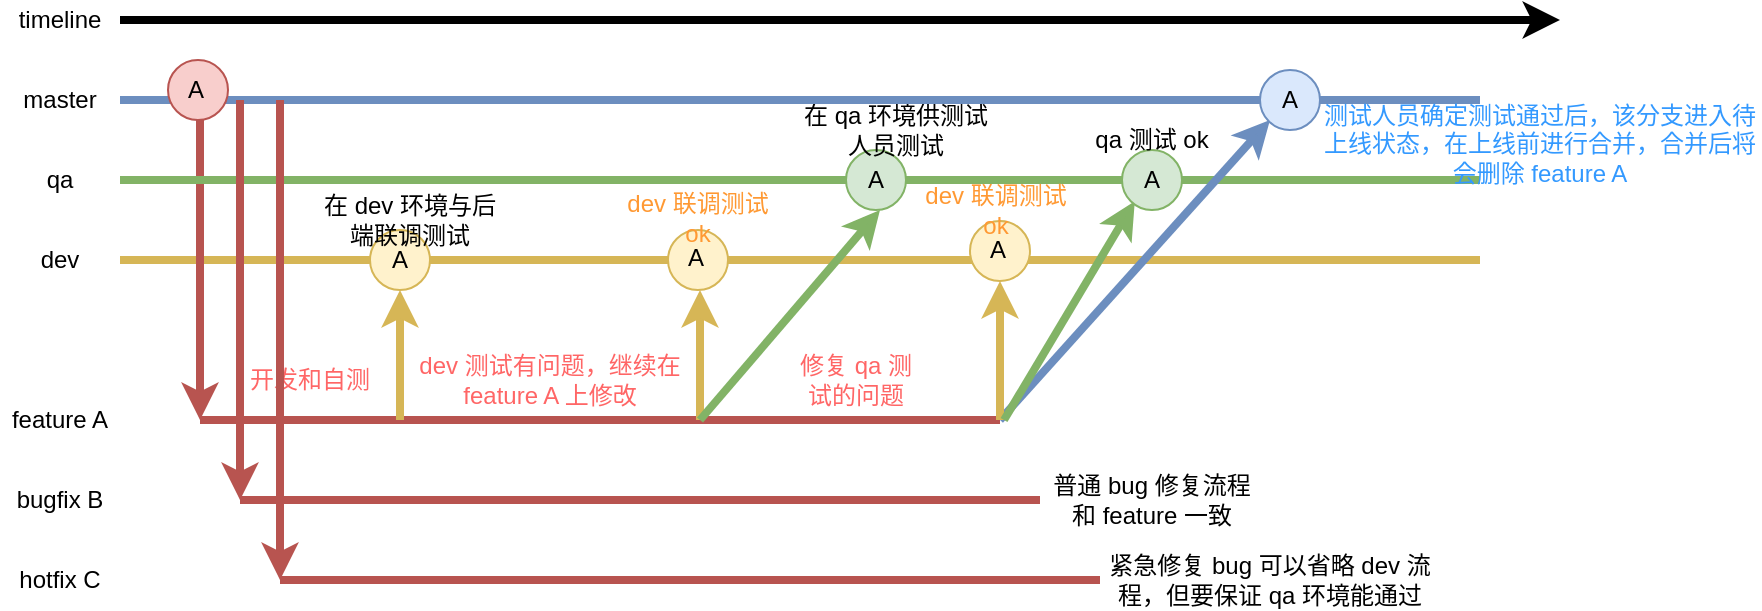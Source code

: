<mxfile version="11.1.4" type="github"><diagram id="2R2g4BDJ5oeD6XvTe4UX" name="Page-1"><mxGraphModel dx="946" dy="575" grid="1" gridSize="10" guides="1" tooltips="1" connect="1" arrows="1" fold="1" page="1" pageScale="1" pageWidth="827" pageHeight="1169" math="0" shadow="0"><root><mxCell id="0"/><mxCell id="1" parent="0"/><mxCell id="j1GOUVxF5-HQx3o1wiWT-2" value="" style="endArrow=classic;html=1;strokeWidth=4;" edge="1" parent="1"><mxGeometry width="50" height="50" relative="1" as="geometry"><mxPoint x="80" y="80" as="sourcePoint"/><mxPoint x="800" y="80" as="targetPoint"/></mxGeometry></mxCell><mxCell id="j1GOUVxF5-HQx3o1wiWT-3" value="" style="endArrow=none;html=1;fillColor=#dae8fc;strokeColor=#6c8ebf;strokeWidth=4;" edge="1" parent="1" source="j1GOUVxF5-HQx3o1wiWT-57"><mxGeometry width="50" height="50" relative="1" as="geometry"><mxPoint x="80" y="120" as="sourcePoint"/><mxPoint x="760" y="120" as="targetPoint"/></mxGeometry></mxCell><mxCell id="j1GOUVxF5-HQx3o1wiWT-4" value="" style="endArrow=none;html=1;fillColor=#d5e8d4;strokeColor=#82b366;strokeWidth=4;" edge="1" parent="1" source="j1GOUVxF5-HQx3o1wiWT-36"><mxGeometry width="50" height="50" relative="1" as="geometry"><mxPoint x="80" y="160" as="sourcePoint"/><mxPoint x="760" y="160" as="targetPoint"/></mxGeometry></mxCell><mxCell id="j1GOUVxF5-HQx3o1wiWT-5" value="" style="endArrow=none;html=1;fillColor=#fff2cc;strokeColor=#d6b656;strokeWidth=4;" edge="1" parent="1"><mxGeometry width="50" height="50" relative="1" as="geometry"><mxPoint x="80" y="200" as="sourcePoint"/><mxPoint x="760" y="200" as="targetPoint"/></mxGeometry></mxCell><mxCell id="j1GOUVxF5-HQx3o1wiWT-7" value="master" style="text;html=1;strokeColor=none;fillColor=none;align=center;verticalAlign=middle;whiteSpace=wrap;rounded=0;" vertex="1" parent="1"><mxGeometry x="30" y="110" width="40" height="20" as="geometry"/></mxCell><mxCell id="j1GOUVxF5-HQx3o1wiWT-8" value="qa" style="text;html=1;strokeColor=none;fillColor=none;align=center;verticalAlign=middle;whiteSpace=wrap;rounded=0;" vertex="1" parent="1"><mxGeometry x="30" y="150" width="40" height="20" as="geometry"/></mxCell><mxCell id="j1GOUVxF5-HQx3o1wiWT-9" value="dev" style="text;html=1;strokeColor=none;fillColor=none;align=center;verticalAlign=middle;whiteSpace=wrap;rounded=0;" vertex="1" parent="1"><mxGeometry x="30" y="190" width="40" height="20" as="geometry"/></mxCell><mxCell id="j1GOUVxF5-HQx3o1wiWT-11" value="timeline" style="text;html=1;strokeColor=none;fillColor=none;align=center;verticalAlign=middle;whiteSpace=wrap;rounded=0;" vertex="1" parent="1"><mxGeometry x="30" y="70" width="40" height="20" as="geometry"/></mxCell><mxCell id="j1GOUVxF5-HQx3o1wiWT-12" value="" style="endArrow=classic;html=1;strokeWidth=4;fillColor=#f8cecc;strokeColor=#b85450;" edge="1" parent="1"><mxGeometry width="50" height="50" relative="1" as="geometry"><mxPoint x="120" y="120" as="sourcePoint"/><mxPoint x="120" y="280" as="targetPoint"/></mxGeometry></mxCell><mxCell id="j1GOUVxF5-HQx3o1wiWT-13" value="" style="endArrow=none;html=1;strokeWidth=4;fillColor=#f8cecc;strokeColor=#b85450;" edge="1" parent="1"><mxGeometry width="50" height="50" relative="1" as="geometry"><mxPoint x="120" y="280" as="sourcePoint"/><mxPoint x="520" y="280" as="targetPoint"/></mxGeometry></mxCell><mxCell id="j1GOUVxF5-HQx3o1wiWT-14" value="feature A" style="text;html=1;strokeColor=none;fillColor=none;align=center;verticalAlign=middle;whiteSpace=wrap;rounded=0;" vertex="1" parent="1"><mxGeometry x="20" y="270" width="60" height="20" as="geometry"/></mxCell><mxCell id="j1GOUVxF5-HQx3o1wiWT-16" value="开发和自测" style="text;html=1;strokeColor=none;fillColor=none;align=center;verticalAlign=middle;whiteSpace=wrap;rounded=0;fontColor=#FF6666;" vertex="1" parent="1"><mxGeometry x="130" y="250" width="90" height="20" as="geometry"/></mxCell><mxCell id="j1GOUVxF5-HQx3o1wiWT-17" value="" style="endArrow=classic;html=1;strokeWidth=4;fillColor=#fff2cc;strokeColor=#d6b656;entryX=0.5;entryY=1;entryDx=0;entryDy=0;" edge="1" parent="1" target="j1GOUVxF5-HQx3o1wiWT-20"><mxGeometry width="50" height="50" relative="1" as="geometry"><mxPoint x="220" y="280" as="sourcePoint"/><mxPoint x="220" y="200" as="targetPoint"/></mxGeometry></mxCell><mxCell id="j1GOUVxF5-HQx3o1wiWT-20" value="" style="ellipse;whiteSpace=wrap;html=1;aspect=fixed;fillColor=#fff2cc;strokeColor=#d6b656;" vertex="1" parent="1"><mxGeometry x="205" y="185" width="30" height="30" as="geometry"/></mxCell><mxCell id="j1GOUVxF5-HQx3o1wiWT-23" value="A" style="text;html=1;strokeColor=none;fillColor=none;align=center;verticalAlign=middle;whiteSpace=wrap;rounded=0;" vertex="1" parent="1"><mxGeometry x="200" y="190" width="40" height="20" as="geometry"/></mxCell><mxCell id="j1GOUVxF5-HQx3o1wiWT-24" value="在 dev 环境与后端联调测试" style="text;html=1;strokeColor=none;fillColor=none;align=center;verticalAlign=middle;whiteSpace=wrap;rounded=0;fontColor=#000000;" vertex="1" parent="1"><mxGeometry x="175" y="170" width="100" height="20" as="geometry"/></mxCell><mxCell id="j1GOUVxF5-HQx3o1wiWT-25" value="" style="ellipse;whiteSpace=wrap;html=1;aspect=fixed;fillColor=#fff2cc;strokeColor=#d6b656;" vertex="1" parent="1"><mxGeometry x="354" y="185" width="30" height="30" as="geometry"/></mxCell><mxCell id="j1GOUVxF5-HQx3o1wiWT-29" value="A" style="text;html=1;strokeColor=none;fillColor=none;align=center;verticalAlign=middle;whiteSpace=wrap;rounded=0;" vertex="1" parent="1"><mxGeometry x="348" y="189" width="40" height="20" as="geometry"/></mxCell><mxCell id="j1GOUVxF5-HQx3o1wiWT-31" value="dev 测试有问题，继续在 feature A 上修改" style="text;html=1;strokeColor=none;fillColor=none;align=center;verticalAlign=middle;whiteSpace=wrap;rounded=0;fontColor=#FF6666;" vertex="1" parent="1"><mxGeometry x="225" y="250" width="140" height="20" as="geometry"/></mxCell><mxCell id="j1GOUVxF5-HQx3o1wiWT-32" value="" style="endArrow=classic;html=1;strokeWidth=4;fillColor=#fff2cc;strokeColor=#d6b656;entryX=0.5;entryY=1;entryDx=0;entryDy=0;" edge="1" parent="1"><mxGeometry width="50" height="50" relative="1" as="geometry"><mxPoint x="370" y="280" as="sourcePoint"/><mxPoint x="370" y="215" as="targetPoint"/></mxGeometry></mxCell><mxCell id="j1GOUVxF5-HQx3o1wiWT-34" value="dev 联调测试 ok" style="text;html=1;strokeColor=none;fillColor=none;align=center;verticalAlign=middle;whiteSpace=wrap;rounded=0;fontColor=#FF9933;" vertex="1" parent="1"><mxGeometry x="329" y="169" width="80" height="20" as="geometry"/></mxCell><mxCell id="j1GOUVxF5-HQx3o1wiWT-35" value="" style="endArrow=classic;html=1;strokeWidth=4;fillColor=#d5e8d4;strokeColor=#82b366;" edge="1" parent="1"><mxGeometry width="50" height="50" relative="1" as="geometry"><mxPoint x="370" y="280" as="sourcePoint"/><mxPoint x="460" y="175" as="targetPoint"/><Array as="points"/></mxGeometry></mxCell><mxCell id="j1GOUVxF5-HQx3o1wiWT-36" value="" style="ellipse;whiteSpace=wrap;html=1;aspect=fixed;fillColor=#d5e8d4;strokeColor=#82b366;" vertex="1" parent="1"><mxGeometry x="443" y="145" width="30" height="30" as="geometry"/></mxCell><mxCell id="j1GOUVxF5-HQx3o1wiWT-37" value="" style="endArrow=none;html=1;fillColor=#d5e8d4;strokeColor=#82b366;strokeWidth=4;" edge="1" parent="1" target="j1GOUVxF5-HQx3o1wiWT-36"><mxGeometry width="50" height="50" relative="1" as="geometry"><mxPoint x="80" y="160" as="sourcePoint"/><mxPoint x="760" y="160" as="targetPoint"/></mxGeometry></mxCell><mxCell id="j1GOUVxF5-HQx3o1wiWT-38" value="A" style="text;html=1;strokeColor=none;fillColor=none;align=center;verticalAlign=middle;whiteSpace=wrap;rounded=0;" vertex="1" parent="1"><mxGeometry x="438" y="150" width="40" height="20" as="geometry"/></mxCell><mxCell id="j1GOUVxF5-HQx3o1wiWT-39" value="在 qa 环境供测试人员测试" style="text;html=1;strokeColor=none;fillColor=none;align=center;verticalAlign=middle;whiteSpace=wrap;rounded=0;" vertex="1" parent="1"><mxGeometry x="418" y="125" width="100" height="20" as="geometry"/></mxCell><mxCell id="j1GOUVxF5-HQx3o1wiWT-40" value="" style="endArrow=classic;html=1;strokeWidth=4;fillColor=#dae8fc;strokeColor=#6c8ebf;entryX=0.25;entryY=1;entryDx=0;entryDy=0;" edge="1" parent="1" target="j1GOUVxF5-HQx3o1wiWT-59"><mxGeometry width="50" height="50" relative="1" as="geometry"><mxPoint x="520" y="280" as="sourcePoint"/><mxPoint x="660" y="140" as="targetPoint"/></mxGeometry></mxCell><mxCell id="j1GOUVxF5-HQx3o1wiWT-41" value="测试人员确定测试通过后，该分支进入待上线状态，在上线前进行合并，合并后将会删除 feature A" style="text;html=1;strokeColor=none;fillColor=none;align=center;verticalAlign=middle;whiteSpace=wrap;rounded=0;fontColor=#3399FF;" vertex="1" parent="1"><mxGeometry x="680" y="132" width="220" height="20" as="geometry"/></mxCell><mxCell id="j1GOUVxF5-HQx3o1wiWT-46" value="" style="endArrow=classic;html=1;strokeWidth=4;fontColor=#FF9933;fillColor=#fff2cc;strokeColor=#d6b656;entryX=0.5;entryY=1;entryDx=0;entryDy=0;" edge="1" parent="1" target="j1GOUVxF5-HQx3o1wiWT-48"><mxGeometry width="50" height="50" relative="1" as="geometry"><mxPoint x="520" y="280" as="sourcePoint"/><mxPoint x="520" y="220" as="targetPoint"/></mxGeometry></mxCell><mxCell id="j1GOUVxF5-HQx3o1wiWT-47" value="修复 qa 测试的问题" style="text;html=1;strokeColor=none;fillColor=none;align=center;verticalAlign=middle;whiteSpace=wrap;rounded=0;fontColor=#FF6666;" vertex="1" parent="1"><mxGeometry x="418" y="250" width="60" height="20" as="geometry"/></mxCell><mxCell id="j1GOUVxF5-HQx3o1wiWT-48" value="" style="ellipse;whiteSpace=wrap;html=1;aspect=fixed;fillColor=#fff2cc;strokeColor=#d6b656;" vertex="1" parent="1"><mxGeometry x="505" y="180.5" width="30" height="30" as="geometry"/></mxCell><mxCell id="j1GOUVxF5-HQx3o1wiWT-50" value="A" style="text;html=1;strokeColor=none;fillColor=none;align=center;verticalAlign=middle;whiteSpace=wrap;rounded=0;fontColor=#000000;" vertex="1" parent="1"><mxGeometry x="499" y="185" width="40" height="20" as="geometry"/></mxCell><mxCell id="j1GOUVxF5-HQx3o1wiWT-51" value="dev 联调测试 ok" style="text;html=1;strokeColor=none;fillColor=none;align=center;verticalAlign=middle;whiteSpace=wrap;rounded=0;fontColor=#FF9933;" vertex="1" parent="1"><mxGeometry x="478" y="165" width="80" height="20" as="geometry"/></mxCell><mxCell id="j1GOUVxF5-HQx3o1wiWT-52" value="" style="endArrow=classic;html=1;strokeWidth=4;fontColor=#000000;fillColor=#d5e8d4;strokeColor=#82b366;entryX=0;entryY=1;entryDx=0;entryDy=0;" edge="1" parent="1"><mxGeometry width="50" height="50" relative="1" as="geometry"><mxPoint x="522" y="280" as="sourcePoint"/><mxPoint x="587.393" y="170.607" as="targetPoint"/></mxGeometry></mxCell><mxCell id="j1GOUVxF5-HQx3o1wiWT-54" value="" style="ellipse;whiteSpace=wrap;html=1;aspect=fixed;fillColor=#d5e8d4;strokeColor=#82b366;" vertex="1" parent="1"><mxGeometry x="581" y="145" width="30" height="30" as="geometry"/></mxCell><mxCell id="j1GOUVxF5-HQx3o1wiWT-55" value="A" style="text;html=1;strokeColor=none;fillColor=none;align=center;verticalAlign=middle;whiteSpace=wrap;rounded=0;fontColor=#000000;" vertex="1" parent="1"><mxGeometry x="576" y="150" width="40" height="20" as="geometry"/></mxCell><mxCell id="j1GOUVxF5-HQx3o1wiWT-56" value="qa 测试 ok" style="text;html=1;strokeColor=none;fillColor=none;align=center;verticalAlign=middle;whiteSpace=wrap;rounded=0;fontColor=#000000;" vertex="1" parent="1"><mxGeometry x="566" y="130" width="60" height="20" as="geometry"/></mxCell><mxCell id="j1GOUVxF5-HQx3o1wiWT-57" value="" style="ellipse;whiteSpace=wrap;html=1;aspect=fixed;fillColor=#dae8fc;strokeColor=#6c8ebf;" vertex="1" parent="1"><mxGeometry x="650" y="105" width="30" height="30" as="geometry"/></mxCell><mxCell id="j1GOUVxF5-HQx3o1wiWT-58" value="" style="endArrow=none;html=1;fillColor=#dae8fc;strokeColor=#6c8ebf;strokeWidth=4;" edge="1" parent="1" target="j1GOUVxF5-HQx3o1wiWT-57"><mxGeometry width="50" height="50" relative="1" as="geometry"><mxPoint x="80" y="120" as="sourcePoint"/><mxPoint x="760" y="120" as="targetPoint"/></mxGeometry></mxCell><mxCell id="j1GOUVxF5-HQx3o1wiWT-59" value="A" style="text;html=1;strokeColor=none;fillColor=none;align=center;verticalAlign=middle;whiteSpace=wrap;rounded=0;fontColor=#000000;" vertex="1" parent="1"><mxGeometry x="645" y="110" width="40" height="20" as="geometry"/></mxCell><mxCell id="j1GOUVxF5-HQx3o1wiWT-60" value="" style="ellipse;whiteSpace=wrap;html=1;aspect=fixed;fillColor=#f8cecc;strokeColor=#b85450;" vertex="1" parent="1"><mxGeometry x="104" y="100" width="30" height="30" as="geometry"/></mxCell><mxCell id="j1GOUVxF5-HQx3o1wiWT-62" value="A" style="text;html=1;strokeColor=none;fillColor=none;align=center;verticalAlign=middle;whiteSpace=wrap;rounded=0;" vertex="1" parent="1"><mxGeometry x="98" y="105" width="40" height="20" as="geometry"/></mxCell><mxCell id="j1GOUVxF5-HQx3o1wiWT-63" value="" style="endArrow=classic;html=1;strokeWidth=4;fontColor=#000000;fillColor=#f8cecc;strokeColor=#b85450;" edge="1" parent="1"><mxGeometry width="50" height="50" relative="1" as="geometry"><mxPoint x="140" y="120" as="sourcePoint"/><mxPoint x="140" y="320" as="targetPoint"/></mxGeometry></mxCell><mxCell id="j1GOUVxF5-HQx3o1wiWT-64" value="bugfix B" style="text;html=1;strokeColor=none;fillColor=none;align=center;verticalAlign=middle;whiteSpace=wrap;rounded=0;fontColor=#000000;" vertex="1" parent="1"><mxGeometry x="25" y="310" width="50" height="20" as="geometry"/></mxCell><mxCell id="j1GOUVxF5-HQx3o1wiWT-65" value="" style="endArrow=none;html=1;strokeWidth=4;fontColor=#000000;fillColor=#f8cecc;strokeColor=#b85450;" edge="1" parent="1"><mxGeometry width="50" height="50" relative="1" as="geometry"><mxPoint x="140" y="320" as="sourcePoint"/><mxPoint x="540" y="320" as="targetPoint"/></mxGeometry></mxCell><mxCell id="j1GOUVxF5-HQx3o1wiWT-66" value="" style="endArrow=classic;html=1;strokeWidth=4;fontColor=#000000;fillColor=#f8cecc;strokeColor=#b85450;" edge="1" parent="1"><mxGeometry width="50" height="50" relative="1" as="geometry"><mxPoint x="160" y="120" as="sourcePoint"/><mxPoint x="160" y="360" as="targetPoint"/></mxGeometry></mxCell><mxCell id="j1GOUVxF5-HQx3o1wiWT-67" value="" style="endArrow=none;html=1;strokeWidth=4;fontColor=#000000;fillColor=#f8cecc;strokeColor=#b85450;" edge="1" parent="1"><mxGeometry width="50" height="50" relative="1" as="geometry"><mxPoint x="160" y="360" as="sourcePoint"/><mxPoint x="570" y="360" as="targetPoint"/></mxGeometry></mxCell><mxCell id="j1GOUVxF5-HQx3o1wiWT-68" value="hotfix C" style="text;html=1;strokeColor=none;fillColor=none;align=center;verticalAlign=middle;whiteSpace=wrap;rounded=0;fontColor=#000000;" vertex="1" parent="1"><mxGeometry x="25" y="350" width="50" height="20" as="geometry"/></mxCell><mxCell id="j1GOUVxF5-HQx3o1wiWT-69" value="普通 bug 修复流程和 feature 一致" style="text;html=1;strokeColor=none;fillColor=none;align=center;verticalAlign=middle;whiteSpace=wrap;rounded=0;fontColor=#000000;" vertex="1" parent="1"><mxGeometry x="541" y="310" width="110" height="20" as="geometry"/></mxCell><mxCell id="j1GOUVxF5-HQx3o1wiWT-70" value="紧急修复 bug 可以省略 dev 流程，但要保证 qa 环境能通过" style="text;html=1;strokeColor=none;fillColor=none;align=center;verticalAlign=middle;whiteSpace=wrap;rounded=0;fontColor=#000000;" vertex="1" parent="1"><mxGeometry x="570" y="350" width="170" height="20" as="geometry"/></mxCell></root></mxGraphModel></diagram></mxfile>